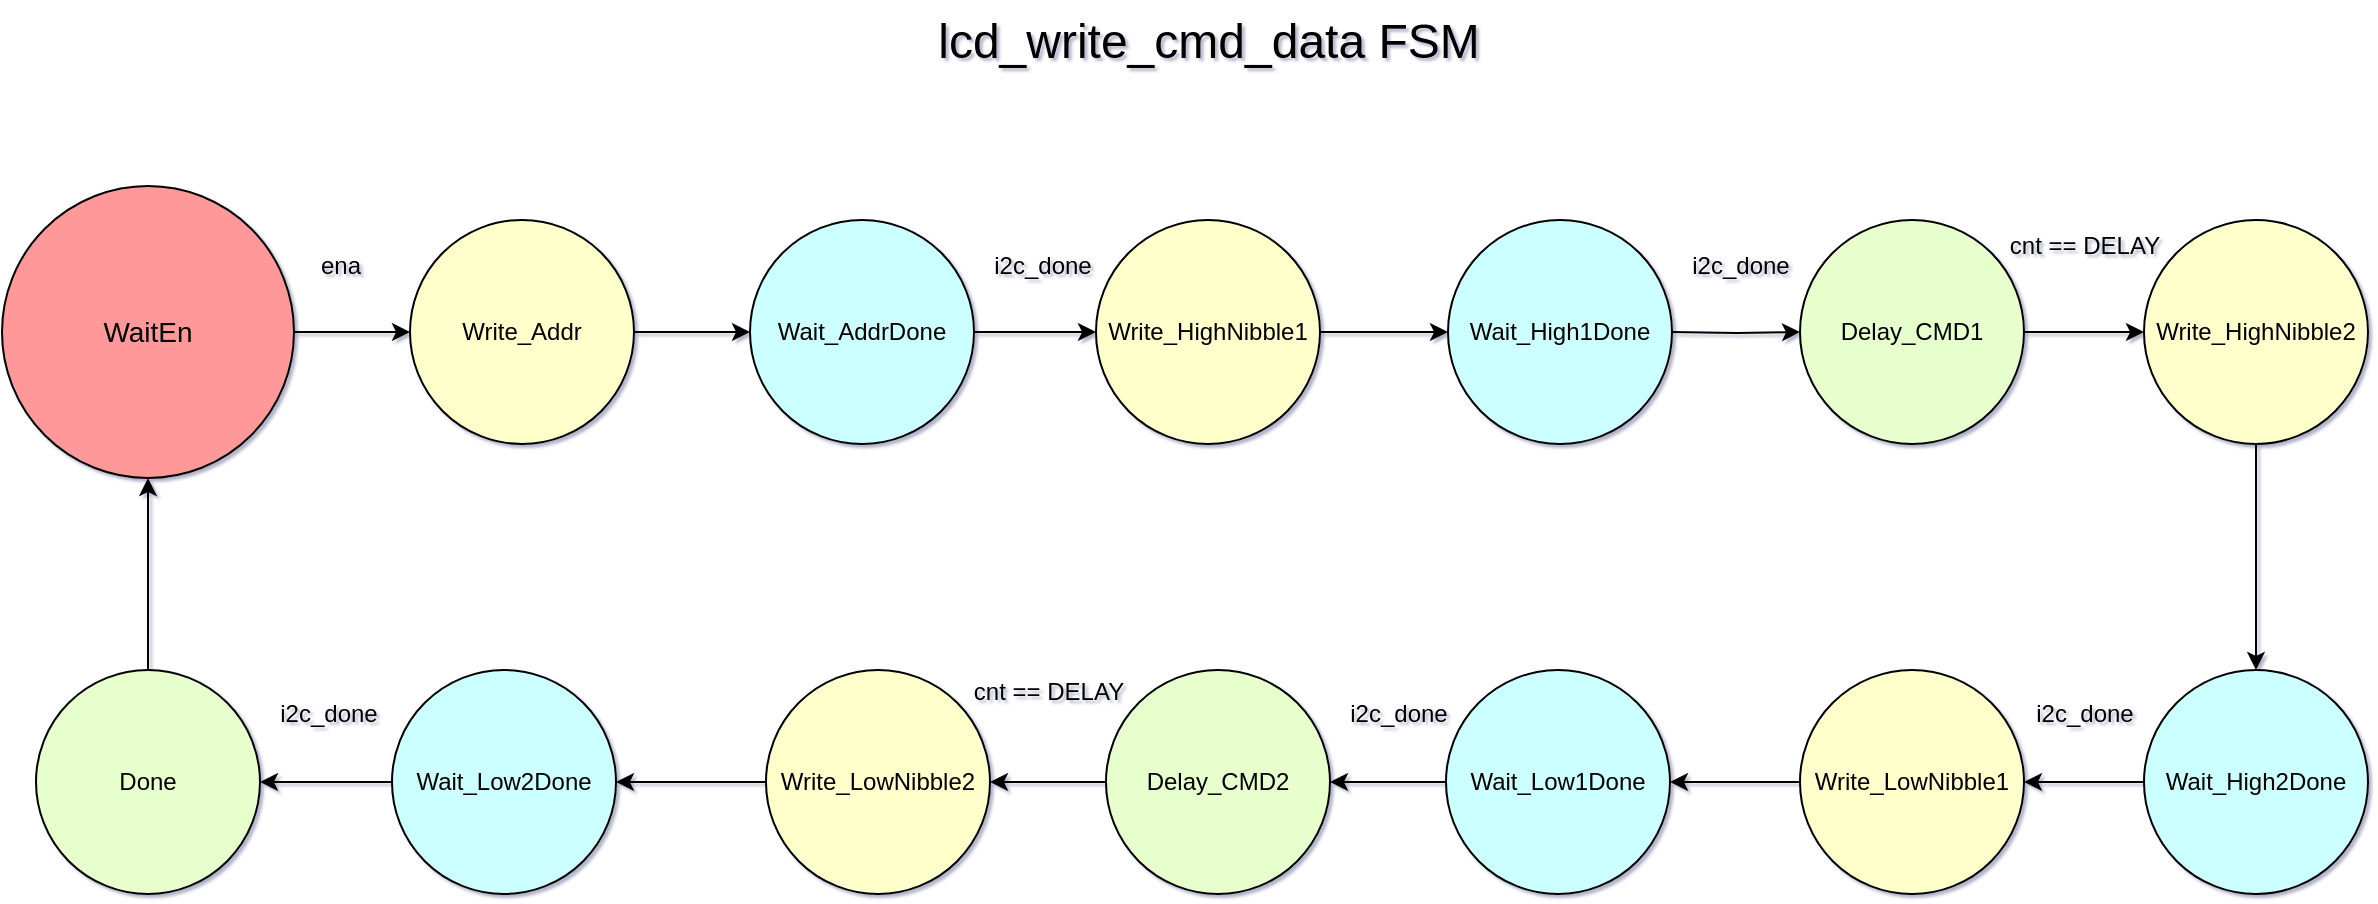 <mxfile version="26.0.8">
  <diagram name="Trang-1" id="5voP6PT0zUlpqcSC1J_p">
    <mxGraphModel dx="1405" dy="752" grid="0" gridSize="10" guides="1" tooltips="1" connect="1" arrows="1" fold="1" page="0" pageScale="1" pageWidth="827" pageHeight="1169" background="none" math="0" shadow="1">
      <root>
        <mxCell id="0" />
        <mxCell id="1" parent="0" />
        <mxCell id="UyEdONA_xla137qt3n5L-2" style="edgeStyle=orthogonalEdgeStyle;rounded=0;orthogonalLoop=1;jettySize=auto;html=1;exitX=1;exitY=0.5;exitDx=0;exitDy=0;" edge="1" parent="1" source="FipX96nuXF0dvHhtkN0n-1" target="UyEdONA_xla137qt3n5L-3">
          <mxGeometry relative="1" as="geometry">
            <mxPoint x="451.5" y="224" as="targetPoint" />
          </mxGeometry>
        </mxCell>
        <mxCell id="FipX96nuXF0dvHhtkN0n-1" value="&lt;font style=&quot;font-size: 14px;&quot;&gt;WaitEn&lt;/font&gt;" style="ellipse;whiteSpace=wrap;html=1;aspect=fixed;fillColor=light-dark(#FF9999,var(--ge-dark-color, #121212));" parent="1" vertex="1">
          <mxGeometry x="83" y="158" width="146" height="146" as="geometry" />
        </mxCell>
        <mxCell id="FipX96nuXF0dvHhtkN0n-48" value="ena" style="text;html=1;align=center;verticalAlign=middle;resizable=0;points=[];autosize=1;strokeColor=none;fillColor=none;" parent="1" vertex="1">
          <mxGeometry x="233" y="185" width="38" height="26" as="geometry" />
        </mxCell>
        <mxCell id="FipX96nuXF0dvHhtkN0n-83" value="&lt;font style=&quot;font-size: 24px;&quot;&gt;lcd_write_cmd_data FSM&lt;/font&gt;" style="text;html=1;align=center;verticalAlign=middle;resizable=0;points=[];autosize=1;strokeColor=none;fillColor=none;" parent="1" vertex="1">
          <mxGeometry x="541.5" y="65" width="289" height="41" as="geometry" />
        </mxCell>
        <mxCell id="UyEdONA_xla137qt3n5L-5" style="edgeStyle=orthogonalEdgeStyle;rounded=0;orthogonalLoop=1;jettySize=auto;html=1;exitX=1;exitY=0.5;exitDx=0;exitDy=0;entryX=0;entryY=0.5;entryDx=0;entryDy=0;" edge="1" parent="1" source="UyEdONA_xla137qt3n5L-3">
          <mxGeometry relative="1" as="geometry">
            <mxPoint x="457.0" y="231" as="targetPoint" />
          </mxGeometry>
        </mxCell>
        <mxCell id="UyEdONA_xla137qt3n5L-3" value="Write_Addr" style="ellipse;whiteSpace=wrap;html=1;aspect=fixed;fillColor=light-dark(#FFFFCC,var(--ge-dark-color, #121212));" vertex="1" parent="1">
          <mxGeometry x="287" y="175" width="112" height="112" as="geometry" />
        </mxCell>
        <mxCell id="UyEdONA_xla137qt3n5L-6" value="Wait_AddrDone" style="ellipse;whiteSpace=wrap;html=1;aspect=fixed;fillColor=light-dark(#CCFFFF,var(--ge-dark-color, #121212));" vertex="1" parent="1">
          <mxGeometry x="457" y="175" width="112" height="112" as="geometry" />
        </mxCell>
        <mxCell id="UyEdONA_xla137qt3n5L-9" style="edgeStyle=orthogonalEdgeStyle;rounded=0;orthogonalLoop=1;jettySize=auto;html=1;entryX=0;entryY=0.5;entryDx=0;entryDy=0;" edge="1" parent="1" target="UyEdONA_xla137qt3n5L-10" source="UyEdONA_xla137qt3n5L-6">
          <mxGeometry relative="1" as="geometry">
            <mxPoint x="572" y="231" as="sourcePoint" />
          </mxGeometry>
        </mxCell>
        <mxCell id="UyEdONA_xla137qt3n5L-10" value="Write_HighNibble1" style="ellipse;whiteSpace=wrap;html=1;aspect=fixed;fillColor=light-dark(#FFFFCC,var(--ge-dark-color, #121212));" vertex="1" parent="1">
          <mxGeometry x="630" y="175" width="112" height="112" as="geometry" />
        </mxCell>
        <mxCell id="UyEdONA_xla137qt3n5L-11" value="i2c_done" style="text;html=1;align=center;verticalAlign=middle;resizable=0;points=[];autosize=1;strokeColor=none;fillColor=none;" vertex="1" parent="1">
          <mxGeometry x="569" y="185" width="67" height="26" as="geometry" />
        </mxCell>
        <mxCell id="UyEdONA_xla137qt3n5L-12" style="edgeStyle=orthogonalEdgeStyle;rounded=0;orthogonalLoop=1;jettySize=auto;html=1;entryX=0;entryY=0.5;entryDx=0;entryDy=0;" edge="1" parent="1" target="UyEdONA_xla137qt3n5L-13" source="UyEdONA_xla137qt3n5L-10">
          <mxGeometry relative="1" as="geometry">
            <mxPoint x="748" y="231" as="sourcePoint" />
          </mxGeometry>
        </mxCell>
        <mxCell id="UyEdONA_xla137qt3n5L-13" value="Wait_High1Done" style="ellipse;whiteSpace=wrap;html=1;aspect=fixed;fillColor=light-dark(#CCFFFF,var(--ge-dark-color, #121212));" vertex="1" parent="1">
          <mxGeometry x="806" y="175" width="112" height="112" as="geometry" />
        </mxCell>
        <mxCell id="UyEdONA_xla137qt3n5L-16" style="edgeStyle=orthogonalEdgeStyle;rounded=0;orthogonalLoop=1;jettySize=auto;html=1;entryX=0;entryY=0.5;entryDx=0;entryDy=0;" edge="1" parent="1" target="UyEdONA_xla137qt3n5L-17">
          <mxGeometry relative="1" as="geometry">
            <mxPoint x="918" y="231" as="sourcePoint" />
          </mxGeometry>
        </mxCell>
        <mxCell id="UyEdONA_xla137qt3n5L-42" style="edgeStyle=orthogonalEdgeStyle;rounded=0;orthogonalLoop=1;jettySize=auto;html=1;exitX=1;exitY=0.5;exitDx=0;exitDy=0;entryX=0;entryY=0.5;entryDx=0;entryDy=0;" edge="1" parent="1" source="UyEdONA_xla137qt3n5L-17" target="UyEdONA_xla137qt3n5L-19">
          <mxGeometry relative="1" as="geometry" />
        </mxCell>
        <mxCell id="UyEdONA_xla137qt3n5L-17" value="Delay_CMD1" style="ellipse;whiteSpace=wrap;html=1;aspect=fixed;fillColor=light-dark(#E6FFCC,var(--ge-dark-color, #121212));" vertex="1" parent="1">
          <mxGeometry x="982" y="175" width="112" height="112" as="geometry" />
        </mxCell>
        <mxCell id="UyEdONA_xla137qt3n5L-18" value="i2c_done" style="text;html=1;align=center;verticalAlign=middle;resizable=0;points=[];autosize=1;strokeColor=none;fillColor=none;" vertex="1" parent="1">
          <mxGeometry x="918" y="185" width="67" height="26" as="geometry" />
        </mxCell>
        <mxCell id="UyEdONA_xla137qt3n5L-43" style="edgeStyle=orthogonalEdgeStyle;rounded=0;orthogonalLoop=1;jettySize=auto;html=1;exitX=0.5;exitY=1;exitDx=0;exitDy=0;entryX=0.5;entryY=0;entryDx=0;entryDy=0;" edge="1" parent="1" source="UyEdONA_xla137qt3n5L-19" target="UyEdONA_xla137qt3n5L-23">
          <mxGeometry relative="1" as="geometry" />
        </mxCell>
        <mxCell id="UyEdONA_xla137qt3n5L-19" value="Write_HighNibble2" style="ellipse;whiteSpace=wrap;html=1;aspect=fixed;fillColor=light-dark(#FFFFCC,var(--ge-dark-color, #121212));" vertex="1" parent="1">
          <mxGeometry x="1154" y="175" width="112" height="112" as="geometry" />
        </mxCell>
        <mxCell id="UyEdONA_xla137qt3n5L-26" style="edgeStyle=orthogonalEdgeStyle;rounded=0;orthogonalLoop=1;jettySize=auto;html=1;exitX=0;exitY=0.5;exitDx=0;exitDy=0;entryX=1;entryY=0.5;entryDx=0;entryDy=0;" edge="1" parent="1" source="UyEdONA_xla137qt3n5L-23" target="UyEdONA_xla137qt3n5L-25">
          <mxGeometry relative="1" as="geometry" />
        </mxCell>
        <mxCell id="UyEdONA_xla137qt3n5L-23" value="Wait_High2Done" style="ellipse;whiteSpace=wrap;html=1;aspect=fixed;fillColor=light-dark(#CCFFFF,var(--ge-dark-color, #121212));" vertex="1" parent="1">
          <mxGeometry x="1154" y="400" width="112" height="112" as="geometry" />
        </mxCell>
        <mxCell id="UyEdONA_xla137qt3n5L-29" style="edgeStyle=orthogonalEdgeStyle;rounded=0;orthogonalLoop=1;jettySize=auto;html=1;exitX=0;exitY=0.5;exitDx=0;exitDy=0;entryX=1;entryY=0.5;entryDx=0;entryDy=0;" edge="1" parent="1" source="UyEdONA_xla137qt3n5L-25" target="UyEdONA_xla137qt3n5L-28">
          <mxGeometry relative="1" as="geometry" />
        </mxCell>
        <mxCell id="UyEdONA_xla137qt3n5L-25" value="Write_LowNibble1" style="ellipse;whiteSpace=wrap;html=1;aspect=fixed;fillColor=light-dark(#FFFFCC,var(--ge-dark-color, #121212));" vertex="1" parent="1">
          <mxGeometry x="982" y="400" width="112" height="112" as="geometry" />
        </mxCell>
        <mxCell id="UyEdONA_xla137qt3n5L-27" value="i2c_done" style="text;html=1;align=center;verticalAlign=middle;resizable=0;points=[];autosize=1;strokeColor=none;fillColor=none;" vertex="1" parent="1">
          <mxGeometry x="1090" y="409" width="67" height="26" as="geometry" />
        </mxCell>
        <mxCell id="UyEdONA_xla137qt3n5L-31" style="edgeStyle=orthogonalEdgeStyle;rounded=0;orthogonalLoop=1;jettySize=auto;html=1;exitX=0;exitY=0.5;exitDx=0;exitDy=0;entryX=1;entryY=0.5;entryDx=0;entryDy=0;" edge="1" parent="1" source="UyEdONA_xla137qt3n5L-28" target="UyEdONA_xla137qt3n5L-30">
          <mxGeometry relative="1" as="geometry" />
        </mxCell>
        <mxCell id="UyEdONA_xla137qt3n5L-28" value="Wait_Low1Done" style="ellipse;whiteSpace=wrap;html=1;aspect=fixed;fillColor=light-dark(#CCFFFF,var(--ge-dark-color, #121212));" vertex="1" parent="1">
          <mxGeometry x="805" y="400" width="112" height="112" as="geometry" />
        </mxCell>
        <mxCell id="UyEdONA_xla137qt3n5L-34" style="edgeStyle=orthogonalEdgeStyle;rounded=0;orthogonalLoop=1;jettySize=auto;html=1;exitX=0;exitY=0.5;exitDx=0;exitDy=0;entryX=1;entryY=0.5;entryDx=0;entryDy=0;" edge="1" parent="1" source="UyEdONA_xla137qt3n5L-30" target="UyEdONA_xla137qt3n5L-33">
          <mxGeometry relative="1" as="geometry" />
        </mxCell>
        <mxCell id="UyEdONA_xla137qt3n5L-30" value="Delay_CMD2" style="ellipse;whiteSpace=wrap;html=1;aspect=fixed;fillColor=light-dark(#E6FFCC,var(--ge-dark-color, #121212));" vertex="1" parent="1">
          <mxGeometry x="635" y="400" width="112" height="112" as="geometry" />
        </mxCell>
        <mxCell id="UyEdONA_xla137qt3n5L-32" value="i2c_done" style="text;html=1;align=center;verticalAlign=middle;resizable=0;points=[];autosize=1;strokeColor=none;fillColor=none;" vertex="1" parent="1">
          <mxGeometry x="747" y="409" width="67" height="26" as="geometry" />
        </mxCell>
        <mxCell id="UyEdONA_xla137qt3n5L-37" style="edgeStyle=orthogonalEdgeStyle;rounded=0;orthogonalLoop=1;jettySize=auto;html=1;exitX=0;exitY=0.5;exitDx=0;exitDy=0;entryX=1;entryY=0.5;entryDx=0;entryDy=0;" edge="1" parent="1" source="UyEdONA_xla137qt3n5L-33" target="UyEdONA_xla137qt3n5L-36">
          <mxGeometry relative="1" as="geometry" />
        </mxCell>
        <mxCell id="UyEdONA_xla137qt3n5L-33" value="Write_LowNibble2" style="ellipse;whiteSpace=wrap;html=1;aspect=fixed;fillColor=light-dark(#FFFFCC,var(--ge-dark-color, #121212));" vertex="1" parent="1">
          <mxGeometry x="465" y="400" width="112" height="112" as="geometry" />
        </mxCell>
        <mxCell id="UyEdONA_xla137qt3n5L-35" value="cnt == DELAY" style="text;html=1;align=center;verticalAlign=middle;resizable=0;points=[];autosize=1;strokeColor=none;fillColor=none;" vertex="1" parent="1">
          <mxGeometry x="559" y="398" width="93" height="26" as="geometry" />
        </mxCell>
        <mxCell id="UyEdONA_xla137qt3n5L-45" style="edgeStyle=orthogonalEdgeStyle;rounded=0;orthogonalLoop=1;jettySize=auto;html=1;exitX=0;exitY=0.5;exitDx=0;exitDy=0;entryX=1;entryY=0.5;entryDx=0;entryDy=0;" edge="1" parent="1" source="UyEdONA_xla137qt3n5L-36" target="UyEdONA_xla137qt3n5L-38">
          <mxGeometry relative="1" as="geometry" />
        </mxCell>
        <mxCell id="UyEdONA_xla137qt3n5L-36" value="Wait_Low2Done" style="ellipse;whiteSpace=wrap;html=1;aspect=fixed;fillColor=light-dark(#CCFFFF,var(--ge-dark-color, #121212));" vertex="1" parent="1">
          <mxGeometry x="278" y="400" width="112" height="112" as="geometry" />
        </mxCell>
        <mxCell id="UyEdONA_xla137qt3n5L-41" style="edgeStyle=orthogonalEdgeStyle;rounded=0;orthogonalLoop=1;jettySize=auto;html=1;exitX=0.5;exitY=0;exitDx=0;exitDy=0;entryX=0.5;entryY=1;entryDx=0;entryDy=0;" edge="1" parent="1" source="UyEdONA_xla137qt3n5L-38" target="FipX96nuXF0dvHhtkN0n-1">
          <mxGeometry relative="1" as="geometry" />
        </mxCell>
        <mxCell id="UyEdONA_xla137qt3n5L-38" value="Done" style="ellipse;whiteSpace=wrap;html=1;aspect=fixed;fillColor=light-dark(#E6FFCC,var(--ge-dark-color, #121212));" vertex="1" parent="1">
          <mxGeometry x="100" y="400" width="112" height="112" as="geometry" />
        </mxCell>
        <mxCell id="UyEdONA_xla137qt3n5L-44" value="cnt == DELAY" style="text;html=1;align=center;verticalAlign=middle;resizable=0;points=[];autosize=1;strokeColor=none;fillColor=none;" vertex="1" parent="1">
          <mxGeometry x="1077" y="175" width="93" height="26" as="geometry" />
        </mxCell>
        <mxCell id="UyEdONA_xla137qt3n5L-46" value="i2c_done" style="text;html=1;align=center;verticalAlign=middle;resizable=0;points=[];autosize=1;strokeColor=none;fillColor=none;" vertex="1" parent="1">
          <mxGeometry x="212" y="409" width="67" height="26" as="geometry" />
        </mxCell>
      </root>
    </mxGraphModel>
  </diagram>
</mxfile>
